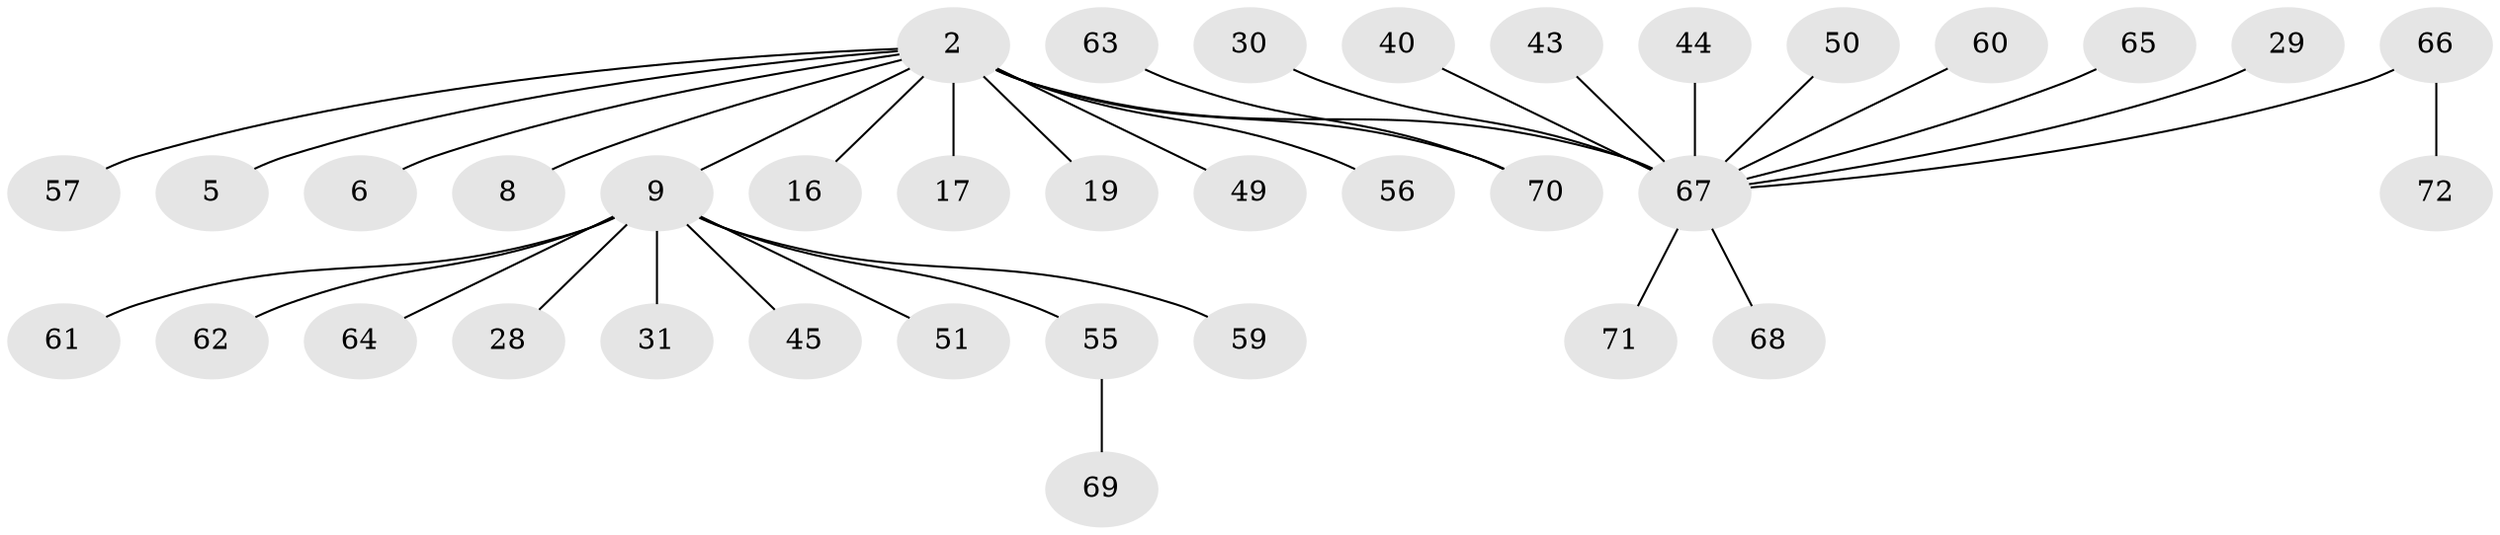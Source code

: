 // original degree distribution, {11: 0.013888888888888888, 15: 0.013888888888888888, 3: 0.06944444444444445, 2: 0.2638888888888889, 1: 0.5555555555555556, 5: 0.027777777777777776, 7: 0.013888888888888888, 4: 0.041666666666666664}
// Generated by graph-tools (version 1.1) at 2025/50/03/04/25 21:50:54]
// undirected, 36 vertices, 35 edges
graph export_dot {
graph [start="1"]
  node [color=gray90,style=filled];
  2;
  5;
  6;
  8 [super="+4"];
  9 [super="+1"];
  16;
  17;
  19;
  28 [super="+12"];
  29;
  30;
  31 [super="+10"];
  40;
  43;
  44;
  45;
  49;
  50;
  51 [super="+27+41"];
  55 [super="+38+46+47"];
  56 [super="+52"];
  57;
  59 [super="+3+7"];
  60;
  61;
  62 [super="+54"];
  63;
  64 [super="+33+34+39"];
  65;
  66 [super="+53"];
  67 [super="+35+37+42"];
  68;
  69;
  70 [super="+58"];
  71;
  72;
  2 -- 5;
  2 -- 6;
  2 -- 9 [weight=2];
  2 -- 16;
  2 -- 17;
  2 -- 19;
  2 -- 49;
  2 -- 57;
  2 -- 67 [weight=3];
  2 -- 70;
  2 -- 8;
  2 -- 56;
  9 -- 45;
  9 -- 61;
  9 -- 59;
  9 -- 51;
  9 -- 31;
  9 -- 28;
  9 -- 64;
  9 -- 55;
  9 -- 62;
  29 -- 67;
  30 -- 67;
  40 -- 67;
  43 -- 67;
  44 -- 67;
  50 -- 67;
  55 -- 69;
  60 -- 67;
  63 -- 70;
  65 -- 67;
  66 -- 72;
  66 -- 67;
  67 -- 68;
  67 -- 71;
}
